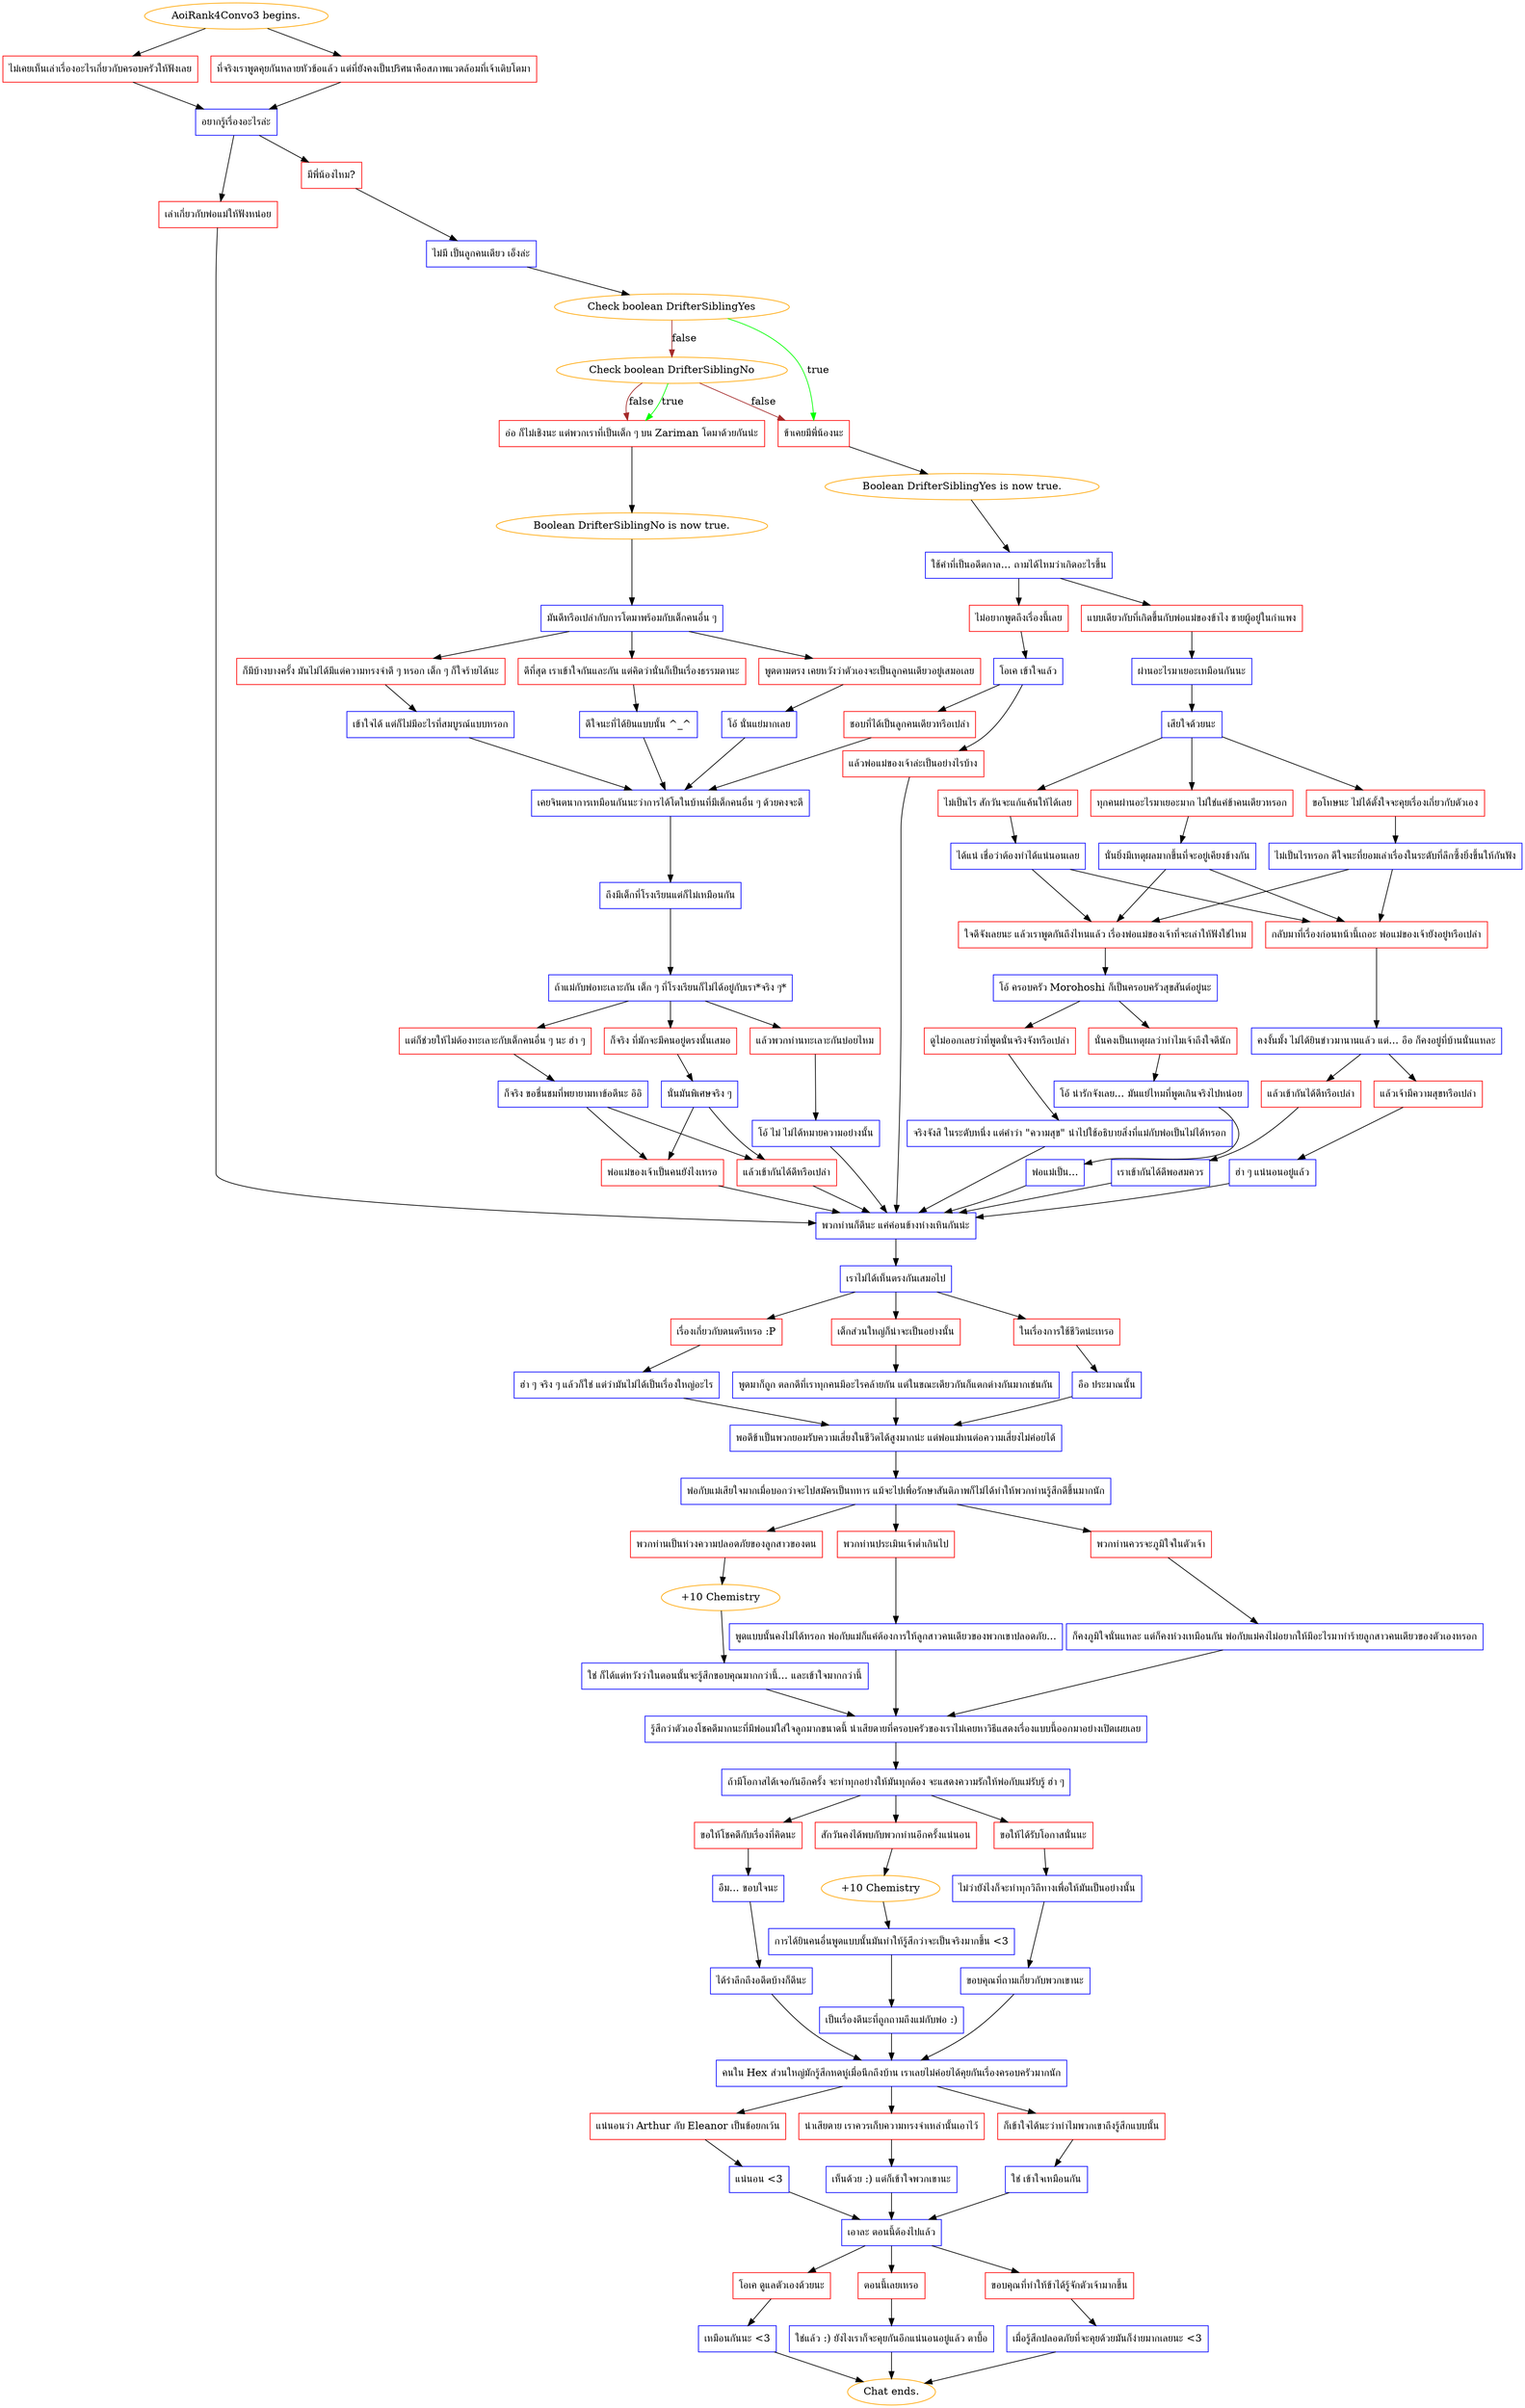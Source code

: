 digraph {
	"AoiRank4Convo3 begins." [color=orange];
		"AoiRank4Convo3 begins." -> j2434820023;
		"AoiRank4Convo3 begins." -> j3664945776;
	j2434820023 [label="ไม่เคยเห็นเล่าเรื่องอะไรเกี่ยวกับครอบครัวให้ฟังเลย",shape=box,color=red];
		j2434820023 -> j3780857938;
	j3664945776 [label="ที่จริงเราพูดคุยกันหลายหัวข้อแล้ว แต่ที่ยังคงเป็นปริศนาคือสภาพแวดล้อมที่เจ้าเติบโตมา",shape=box,color=red];
		j3664945776 -> j3780857938;
	j3780857938 [label="อยากรู้เรื่องอะไรล่ะ",shape=box,color=blue];
		j3780857938 -> j1086924764;
		j3780857938 -> j1795092529;
	j1086924764 [label="เล่าเกี่ยวกับพ่อแม่ให้ฟังหน่อย",shape=box,color=red];
		j1086924764 -> j1740169420;
	j1795092529 [label="มีพี่น้องไหม?",shape=box,color=red];
		j1795092529 -> j860155665;
	j1740169420 [label="พวกท่านก็ดีนะ แค่ค่อนข้างห่างเหินกันน่ะ",shape=box,color=blue];
		j1740169420 -> j3436726309;
	j860155665 [label="ไม่มี เป็นลูกคนเดียว เอ็งล่ะ",shape=box,color=blue];
		j860155665 -> j1687579898;
	j3436726309 [label="เราไม่ได้เห็นตรงกันเสมอไป",shape=box,color=blue];
		j3436726309 -> j3092174659;
		j3436726309 -> j1021134508;
		j3436726309 -> j2242479272;
	j1687579898 [label="Check boolean DrifterSiblingYes",color=orange];
		j1687579898 -> j355044359 [label=true,color=green];
		j1687579898 -> j2219238961 [label=false,color=brown];
	j3092174659 [label="เรื่องเกี่ยวกับดนตรีเหรอ :P",shape=box,color=red];
		j3092174659 -> j2759657521;
	j1021134508 [label="เด็กส่วนใหญ่ก็น่าจะเป็นอย่างนั้น",shape=box,color=red];
		j1021134508 -> j325229611;
	j2242479272 [label="ในเรื่องการใช้ชีวิตน่ะเหรอ",shape=box,color=red];
		j2242479272 -> j1410342368;
	j355044359 [label="ข้าเคยมีพี่น้องนะ",shape=box,color=red];
		j355044359 -> j103094822;
	j2219238961 [label="Check boolean DrifterSiblingNo",color=orange];
		j2219238961 -> j1700917232 [label=true,color=green];
		j2219238961 -> j355044359 [label=false,color=brown];
		j2219238961 -> j1700917232 [label=false,color=brown];
	j2759657521 [label="ฮ่า ๆ จริง ๆ แล้วก็ใช่ แต่ว่ามันไม่ได้เป็นเรื่องใหญ่อะไร",shape=box,color=blue];
		j2759657521 -> j2911076278;
	j325229611 [label="พูดมาก็ถูก ตลกดีที่เราทุกคนมีอะไรคล้ายกัน แต่ในขณะเดียวกันก็แตกต่างกันมากเช่นกัน",shape=box,color=blue];
		j325229611 -> j2911076278;
	j1410342368 [label="อือ ประมาณนั้น",shape=box,color=blue];
		j1410342368 -> j2911076278;
	j103094822 [label="Boolean DrifterSiblingYes is now true.",color=orange];
		j103094822 -> j1712767160;
	j1700917232 [label="อ๋อ ก็ไม่เชิงนะ แต่พวกเราที่เป็นเด็ก ๆ บน Zariman โตมาด้วยกันน่ะ",shape=box,color=red];
		j1700917232 -> j1296438269;
	j2911076278 [label="พอดีข้าเป็นพวกยอมรับความเสี่ยงในชีวิตได้สูงมากน่ะ แต่พ่อแม่ทนต่อความเสี่ยงไม่ค่อยได้",shape=box,color=blue];
		j2911076278 -> j1565029737;
	j1712767160 [label="ใช้คำที่เป็นอดีตกาล... ถามได้ไหมว่าเกิดอะไรขึ้น",shape=box,color=blue];
		j1712767160 -> j1048109661;
		j1712767160 -> j1973904908;
	j1296438269 [label="Boolean DrifterSiblingNo is now true.",color=orange];
		j1296438269 -> j1393623008;
	j1565029737 [label="พ่อกับแม่เสียใจมากเมื่อบอกว่าจะไปสมัครเป็นทหาร แม้จะไปเพื่อรักษาสันติภาพก็ไม่ได้ทำให้พวกท่านรู้สึกดีขึ้นมากนัก",shape=box,color=blue];
		j1565029737 -> j4064101044;
		j1565029737 -> j185144551;
		j1565029737 -> j159759626;
	j1048109661 [label="แบบเดียวกับที่เกิดขึ้นกับพ่อแม่ของข้าไง ชายผู้อยู่ในกำแพง",shape=box,color=red];
		j1048109661 -> j2024650840;
	j1973904908 [label="ไม่อยากพูดถึงเรื่องนี้เลย",shape=box,color=red];
		j1973904908 -> j559502709;
	j1393623008 [label="มันดีหรือเปล่ากับการโตมาพร้อมกับเด็กคนอื่น ๆ",shape=box,color=blue];
		j1393623008 -> j3723847268;
		j1393623008 -> j3286340004;
		j1393623008 -> j1604584056;
	j4064101044 [label="พวกท่านเป็นห่วงความปลอดภัยของลูกสาวของตน",shape=box,color=red];
		j4064101044 -> j3086578081;
	j185144551 [label="พวกท่านประเมินเจ้าต่ำเกินไป",shape=box,color=red];
		j185144551 -> j1611735292;
	j159759626 [label="พวกท่านควรจะภูมิใจในตัวเจ้า",shape=box,color=red];
		j159759626 -> j2134742334;
	j2024650840 [label="ผ่านอะไรมาเยอะเหมือนกันนะ",shape=box,color=blue];
		j2024650840 -> j3273205528;
	j559502709 [label="โอเค เข้าใจแล้ว",shape=box,color=blue];
		j559502709 -> j939696406;
		j559502709 -> j4049664730;
	j3723847268 [label="ก็มีบ้างบางครั้ง มันไม่ได้มีแต่ความทรงจำดี ๆ หรอก เด็ก ๆ ก็ใจร้ายได้นะ",shape=box,color=red];
		j3723847268 -> j4281015217;
	j3286340004 [label="ดีที่สุด เราเข้าใจกันและกัน แต่คิดว่านั่นก็เป็นเรื่องธรรมดานะ",shape=box,color=red];
		j3286340004 -> j1892268554;
	j1604584056 [label="พูดตามตรง เคยหวังว่าตัวเองจะเป็นลูกคนเดียวอยู่เสมอเลย",shape=box,color=red];
		j1604584056 -> j1277452958;
	j3086578081 [label="+10 Chemistry",color=orange];
		j3086578081 -> j2088814626;
	j1611735292 [label="พูดแบบนั้นคงไม่ได้หรอก พ่อกับแม่ก็แค่ต้องการให้ลูกสาวคนเดียวของพวกเขาปลอดภัย...",shape=box,color=blue];
		j1611735292 -> j2327454962;
	j2134742334 [label="ก็คงภูมิใจนั่นแหละ แต่ก็คงห่วงเหมือนกัน พ่อกับแม่คงไม่อยากให้มีอะไรมาทำร้ายลูกสาวคนเดียวของตัวเองหรอก",shape=box,color=blue];
		j2134742334 -> j2327454962;
	j3273205528 [label="เสียใจด้วยนะ",shape=box,color=blue];
		j3273205528 -> j2112869013;
		j3273205528 -> j2462265965;
		j3273205528 -> j3165119462;
	j939696406 [label="ชอบที่ได้เป็นลูกคนเดียวหรือเปล่า",shape=box,color=red];
		j939696406 -> j671953504;
	j4049664730 [label="แล้วพ่อแม่ของเจ้าล่ะเป็นอย่างไรบ้าง",shape=box,color=red];
		j4049664730 -> j1740169420;
	j4281015217 [label="เข้าใจได้ แต่ก็ไม่มีอะไรที่สมบูรณ์แบบหรอก",shape=box,color=blue];
		j4281015217 -> j671953504;
	j1892268554 [label="ดีใจนะที่ได้ยินแบบนั้น ^_^",shape=box,color=blue];
		j1892268554 -> j671953504;
	j1277452958 [label="โอ้ นั่นแย่มากเลย",shape=box,color=blue];
		j1277452958 -> j671953504;
	j2088814626 [label="ใช่ ก็ได้แต่หวังว่าในตอนนั้นจะรู้สึกขอบคุณมากกว่านี้... และเข้าใจมากกว่านี้",shape=box,color=blue];
		j2088814626 -> j2327454962;
	j2327454962 [label="รู้สึกว่าตัวเองโชคดีมากนะที่มีพ่อแม่ใส่ใจลูกมากขนาดนี้ น่าเสียดายที่ครอบครัวของเราไม่เคยหาวิธีแสดงเรื่องแบบนี้ออกมาอย่างเปิดเผยเลย",shape=box,color=blue];
		j2327454962 -> j655456629;
	j2112869013 [label="ขอโทษนะ ไม่ได้ตั้งใจจะคุยเรื่องเกี่ยวกับตัวเอง",shape=box,color=red];
		j2112869013 -> j2569032416;
	j2462265965 [label="ไม่เป็นไร สักวันจะแก้แค้นให้ได้เลย",shape=box,color=red];
		j2462265965 -> j1930714589;
	j3165119462 [label="ทุกคนผ่านอะไรมาเยอะมาก ไม่ใช่แค่ข้าคนเดียวหรอก",shape=box,color=red];
		j3165119462 -> j1042723275;
	j671953504 [label="เคยจินตนาการเหมือนกันนะว่าการได้โตในบ้านที่มีเด็กคนอื่น ๆ ด้วยคงจะดี",shape=box,color=blue];
		j671953504 -> j1291941680;
	j655456629 [label="ถ้ามีโอกาสได้เจอกันอีกครั้ง จะทำทุกอย่างให้มันทุกต้อง จะแสดงความรักให้พ่อกับแม่รับรู้ ฮ่า ๆ",shape=box,color=blue];
		j655456629 -> j126491500;
		j655456629 -> j3825605063;
		j655456629 -> j1404620892;
	j2569032416 [label="ไม่เป็นไรหรอก ดีใจนะที่ยอมเล่าเรื่องในระดับที่ลึกซึ้งยิ่งขึ้นให้กันฟัง",shape=box,color=blue];
		j2569032416 -> j1027987422;
		j2569032416 -> j1202322004;
	j1930714589 [label="ได้แน่ เชื่อว่าต้องทำได้แน่นอนเลย",shape=box,color=blue];
		j1930714589 -> j1027987422;
		j1930714589 -> j1202322004;
	j1042723275 [label="นั่นยิ่งมีเหตุผลมากขึ้นที่จะอยู่เคียงข้างกัน",shape=box,color=blue];
		j1042723275 -> j1027987422;
		j1042723275 -> j1202322004;
	j1291941680 [label="ถึงมีเด็กที่โรงเรียนแต่ก็ไม่เหมือนกัน",shape=box,color=blue];
		j1291941680 -> j3737560598;
	j126491500 [label="ขอให้โชคดีกับเรื่องที่คิดนะ",shape=box,color=red];
		j126491500 -> j3484145570;
	j3825605063 [label="สักวันคงได้พบกับพวกท่านอีกครั้งแน่นอน",shape=box,color=red];
		j3825605063 -> j3782296049;
	j1404620892 [label="ขอให้ได้รับโอกาสนั่นนะ",shape=box,color=red];
		j1404620892 -> j2279460603;
	j1027987422 [label="กลับมาที่เรื่องก่อนหน้านี้เถอะ พ่อแม่ของเจ้ายังอยู่หรือเปล่า",shape=box,color=red];
		j1027987422 -> j2467380906;
	j1202322004 [label="ใจดีจังเลยนะ แล้วเราพูดกันถึงไหนแล้ว เรื่องพ่อแม่ของเจ้าที่จะเล่าให้ฟังใช่ไหม",shape=box,color=red];
		j1202322004 -> j1985453183;
	j3737560598 [label="ถ้าแม่กับพ่อทะเลาะกัน เด็ก ๆ ที่โรงเรียนก็ไม่ได้อยู่กับเรา*จริง ๆ*",shape=box,color=blue];
		j3737560598 -> j1722798905;
		j3737560598 -> j199130030;
		j3737560598 -> j3012389359;
	j3484145570 [label="อืม... ขอบใจนะ",shape=box,color=blue];
		j3484145570 -> j459895828;
	j3782296049 [label="+10 Chemistry",color=orange];
		j3782296049 -> j3558053708;
	j2279460603 [label="ไม่ว่ายังไงก็จะทำทุกวิถีทางเพื่อให้มันเป็นอย่างนั้น",shape=box,color=blue];
		j2279460603 -> j824678644;
	j2467380906 [label="คงงั้นมั้ง ไม่ได้ยินข่าวมานานแล้ว แต่... อือ ก็คงอยู่ที่บ้านนั่นแหละ",shape=box,color=blue];
		j2467380906 -> j621058177;
		j2467380906 -> j2265875260;
	j1985453183 [label="โอ้ ครอบครัว Morohoshi ก็เป็นครอบครัวสุขสันต์อยู่นะ",shape=box,color=blue];
		j1985453183 -> j74720089;
		j1985453183 -> j3259189262;
	j1722798905 [label="แต่ก็ช่วยให้ไม่ต้องทะเลาะกับเด็กคนอื่น ๆ นะ ฮ่า ๆ",shape=box,color=red];
		j1722798905 -> j2409434131;
	j199130030 [label="แล้วพวกท่านทะเลาะกันบ่อยไหม",shape=box,color=red];
		j199130030 -> j6961821;
	j3012389359 [label="ก็จริง ที่มักจะมีคนอยู่ตรงนั้นเสมอ",shape=box,color=red];
		j3012389359 -> j1196978461;
	j459895828 [label="ได้รำลึกถึงอดีตบ้างก็ดีนะ",shape=box,color=blue];
		j459895828 -> j1524164840;
	j3558053708 [label="การได้ยินคนอื่นพูดแบบนั้นมันทำให้รู้สึกว่าจะเป็นจริงมากขึ้น <3",shape=box,color=blue];
		j3558053708 -> j2655223252;
	j824678644 [label="ขอบคุณที่ถามเกี่ยวกับพวกเขานะ",shape=box,color=blue];
		j824678644 -> j1524164840;
	j621058177 [label="แล้วเจ้ามีความสุขหรือเปล่า",shape=box,color=red];
		j621058177 -> j2498312232;
	j2265875260 [label="แล้วเข้ากันได้ดีหรือเปล่า",shape=box,color=red];
		j2265875260 -> j2156063057;
	j74720089 [label="ดูไม่ออกเลยว่าที่พูดนั่นจริงจังหรือเปล่า",shape=box,color=red];
		j74720089 -> j3121885513;
	j3259189262 [label="นั่นคงเป็นเหตุผลว่าทำไมเจ้าถึงใจดีนัก",shape=box,color=red];
		j3259189262 -> j2403933002;
	j2409434131 [label="ก็จริง ขอชื่นชมที่พยายามหาข้อดีนะ อิอิ",shape=box,color=blue];
		j2409434131 -> j702333888;
		j2409434131 -> j1464302765;
	j6961821 [label="โอ้ ไม่ ไม่ได้หมายความอย่างนั้น",shape=box,color=blue];
		j6961821 -> j1740169420;
	j1196978461 [label="นั่นมันพิเศษจริง ๆ",shape=box,color=blue];
		j1196978461 -> j1464302765;
		j1196978461 -> j702333888;
	j1524164840 [label="คนใน Hex ส่วนใหญ่มักรู้สึกหดหู่เมื่อนึกถึงบ้าน เราเลยไม่ค่อยได้คุยกันเรื่องครอบครัวมากนัก",shape=box,color=blue];
		j1524164840 -> j1979176801;
		j1524164840 -> j2229508689;
		j1524164840 -> j1024903428;
	j2655223252 [label="เป็นเรื่องดีนะที่ถูกถามถึงแม่กับพ่อ :)",shape=box,color=blue];
		j2655223252 -> j1524164840;
	j2498312232 [label="ฮ่า ๆ แน่นอนอยู่แล้ว",shape=box,color=blue];
		j2498312232 -> j1740169420;
	j2156063057 [label="เราเข้ากันได้ดีพอสมควร",shape=box,color=blue];
		j2156063057 -> j1740169420;
	j3121885513 [label="จริงจังสิ ในระดับหนึ่ง แต่คำว่า \"ความสุข\" นำไปใช้อธิบายสิ่งที่แม่กับพ่อเป็นไม่ได้หรอก",shape=box,color=blue];
		j3121885513 -> j1740169420;
	j2403933002 [label="โอ้ น่ารักจังเลย... มันแย่ไหมที่พูดเกินจริงไปหน่อย",shape=box,color=blue];
		j2403933002 -> j2879473204;
	j702333888 [label="แล้วเข้ากันได้ดีหรือเปล่า",shape=box,color=red];
		j702333888 -> j1740169420;
	j1464302765 [label="พ่อแม่ของเจ้าเป็นคนยังไงเหรอ",shape=box,color=red];
		j1464302765 -> j1740169420;
	j1979176801 [label="แน่นอนว่า Arthur กับ Eleanor เป็นข้อยกเว้น",shape=box,color=red];
		j1979176801 -> j2091589175;
	j2229508689 [label="น่าเสียดาย เราควรเก็บความทรงจำเหล่านั้นเอาไว้",shape=box,color=red];
		j2229508689 -> j431375215;
	j1024903428 [label="ก็เข้าใจได้นะว่าทำไมพวกเขาถึงรู้สึกแบบนั้น",shape=box,color=red];
		j1024903428 -> j384856073;
	j2879473204 [label="พ่อแม่เป็น...",shape=box,color=blue];
		j2879473204 -> j1740169420;
	j2091589175 [label="แน่นอน <3",shape=box,color=blue];
		j2091589175 -> j2013304921;
	j431375215 [label="เห็นด้วย :) แต่ก็เข้าใจพวกเขานะ",shape=box,color=blue];
		j431375215 -> j2013304921;
	j384856073 [label="ใช่ เข้าใจเหมือนกัน",shape=box,color=blue];
		j384856073 -> j2013304921;
	j2013304921 [label="เอาละ ตอนนี้ต้องไปแล้ว",shape=box,color=blue];
		j2013304921 -> j1990349681;
		j2013304921 -> j2337642431;
		j2013304921 -> j4039644059;
	j1990349681 [label="โอเค ดูแลตัวเองด้วยนะ",shape=box,color=red];
		j1990349681 -> j326517875;
	j2337642431 [label="ตอนนี้เลยเหรอ",shape=box,color=red];
		j2337642431 -> j2994210972;
	j4039644059 [label="ขอบคุณที่ทำให้ข้าได้รู้จักตัวเจ้ามากขึ้น",shape=box,color=red];
		j4039644059 -> j1286650864;
	j326517875 [label="เหมือนกันนะ <3",shape=box,color=blue];
		j326517875 -> "Chat ends.";
	j2994210972 [label="ใช่แล้ว :) ยังไงเราก็จะคุยกันอีกแน่นอนอยู่แล้ว ตาบื้อ",shape=box,color=blue];
		j2994210972 -> "Chat ends.";
	j1286650864 [label="เมื่อรู้สึกปลอดภัยที่จะคุยด้วยมันก็ง่ายมากเลยนะ <3",shape=box,color=blue];
		j1286650864 -> "Chat ends.";
	"Chat ends." [color=orange];
}